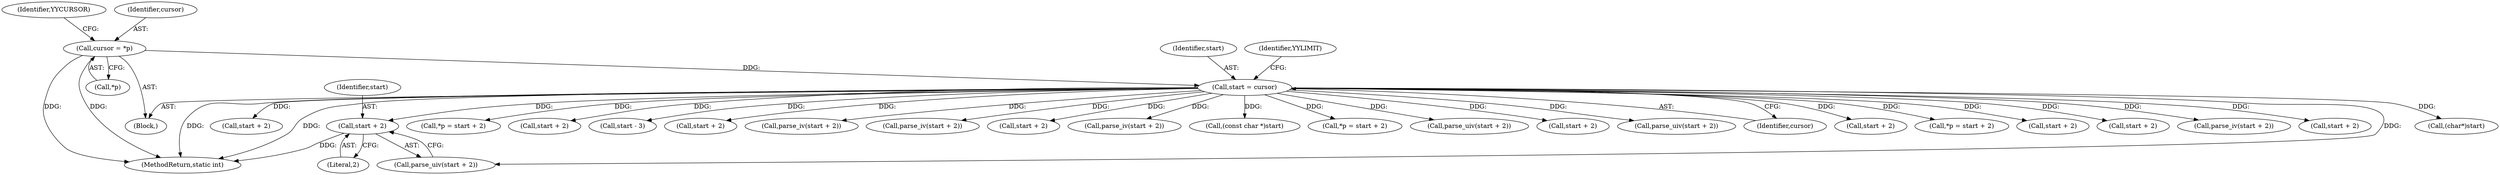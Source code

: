 digraph "0_php-src_20ce2fe8e3c211a42fee05a461a5881be9a8790e?w=1@pointer" {
"1001295" [label="(Call,start + 2)"];
"1000144" [label="(Call,start = cursor)"];
"1000120" [label="(Call,cursor = *p)"];
"1002375" [label="(Call,parse_iv(start + 2))"];
"1001297" [label="(Literal,2)"];
"1002234" [label="(Call,start + 2)"];
"1001864" [label="(Call,(char*)start)"];
"1000153" [label="(Identifier,YYLIMIT)"];
"1001296" [label="(Identifier,start)"];
"1000508" [label="(Call,start + 2)"];
"1002432" [label="(MethodReturn,static int)"];
"1001295" [label="(Call,start + 2)"];
"1001143" [label="(Call,*p = start + 2)"];
"1001311" [label="(Call,start + 2)"];
"1002009" [label="(Call,start - 3)"];
"1000111" [label="(Block,)"];
"1001146" [label="(Call,start + 2)"];
"1000999" [label="(Call,parse_iv(start + 2))"];
"1002121" [label="(Call,parse_iv(start + 2))"];
"1002122" [label="(Call,start + 2)"];
"1002233" [label="(Call,parse_iv(start + 2))"];
"1000145" [label="(Identifier,start)"];
"1000122" [label="(Call,*p)"];
"1001653" [label="(Call,(const char *)start)"];
"1000126" [label="(Identifier,YYCURSOR)"];
"1001308" [label="(Call,*p = start + 2)"];
"1001294" [label="(Call,parse_uiv(start + 2))"];
"1001129" [label="(Call,parse_uiv(start + 2))"];
"1002376" [label="(Call,start + 2)"];
"1000120" [label="(Call,cursor = *p)"];
"1000487" [label="(Call,parse_uiv(start + 2))"];
"1000146" [label="(Identifier,cursor)"];
"1000488" [label="(Call,start + 2)"];
"1000505" [label="(Call,*p = start + 2)"];
"1001130" [label="(Call,start + 2)"];
"1000121" [label="(Identifier,cursor)"];
"1001000" [label="(Call,start + 2)"];
"1000144" [label="(Call,start = cursor)"];
"1001295" -> "1001294"  [label="AST: "];
"1001295" -> "1001297"  [label="CFG: "];
"1001296" -> "1001295"  [label="AST: "];
"1001297" -> "1001295"  [label="AST: "];
"1001294" -> "1001295"  [label="CFG: "];
"1001295" -> "1002432"  [label="DDG: "];
"1000144" -> "1001295"  [label="DDG: "];
"1000144" -> "1000111"  [label="AST: "];
"1000144" -> "1000146"  [label="CFG: "];
"1000145" -> "1000144"  [label="AST: "];
"1000146" -> "1000144"  [label="AST: "];
"1000153" -> "1000144"  [label="CFG: "];
"1000144" -> "1002432"  [label="DDG: "];
"1000144" -> "1002432"  [label="DDG: "];
"1000120" -> "1000144"  [label="DDG: "];
"1000144" -> "1000487"  [label="DDG: "];
"1000144" -> "1000488"  [label="DDG: "];
"1000144" -> "1000505"  [label="DDG: "];
"1000144" -> "1000508"  [label="DDG: "];
"1000144" -> "1000999"  [label="DDG: "];
"1000144" -> "1001000"  [label="DDG: "];
"1000144" -> "1001129"  [label="DDG: "];
"1000144" -> "1001130"  [label="DDG: "];
"1000144" -> "1001143"  [label="DDG: "];
"1000144" -> "1001146"  [label="DDG: "];
"1000144" -> "1001294"  [label="DDG: "];
"1000144" -> "1001308"  [label="DDG: "];
"1000144" -> "1001311"  [label="DDG: "];
"1000144" -> "1001653"  [label="DDG: "];
"1000144" -> "1001864"  [label="DDG: "];
"1000144" -> "1002009"  [label="DDG: "];
"1000144" -> "1002121"  [label="DDG: "];
"1000144" -> "1002122"  [label="DDG: "];
"1000144" -> "1002233"  [label="DDG: "];
"1000144" -> "1002234"  [label="DDG: "];
"1000144" -> "1002375"  [label="DDG: "];
"1000144" -> "1002376"  [label="DDG: "];
"1000120" -> "1000111"  [label="AST: "];
"1000120" -> "1000122"  [label="CFG: "];
"1000121" -> "1000120"  [label="AST: "];
"1000122" -> "1000120"  [label="AST: "];
"1000126" -> "1000120"  [label="CFG: "];
"1000120" -> "1002432"  [label="DDG: "];
"1000120" -> "1002432"  [label="DDG: "];
}

